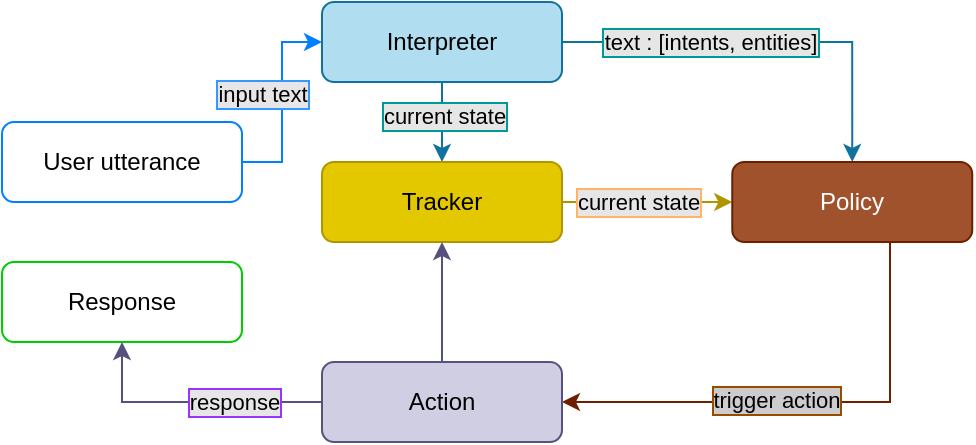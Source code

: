 <mxfile version="17.1.3" type="device"><diagram id="piazPbkdMj_IoHwPLcfs" name="Page-1"><mxGraphModel dx="1539" dy="735" grid="1" gridSize="10" guides="1" tooltips="1" connect="1" arrows="1" fold="1" page="1" pageScale="1" pageWidth="850" pageHeight="1100" math="0" shadow="0"><root><mxCell id="0"/><mxCell id="1" parent="0"/><mxCell id="3pHiF_spXMnHRB5wTJL--10" value="" style="edgeStyle=orthogonalEdgeStyle;rounded=0;orthogonalLoop=1;jettySize=auto;html=1;entryX=0.5;entryY=0;entryDx=0;entryDy=0;fillColor=#b1ddf0;strokeColor=#10739e;" edge="1" parent="1" source="3pHiF_spXMnHRB5wTJL--1" target="3pHiF_spXMnHRB5wTJL--5"><mxGeometry relative="1" as="geometry"><mxPoint x="350" y="120" as="targetPoint"/></mxGeometry></mxCell><mxCell id="3pHiF_spXMnHRB5wTJL--17" value="text : [intents, entities]" style="edgeLabel;html=1;align=center;verticalAlign=middle;resizable=0;points=[];labelBackgroundColor=#E6E6E6;labelBorderColor=#009999;" vertex="1" connectable="0" parent="3pHiF_spXMnHRB5wTJL--10"><mxGeometry x="-0.387" relative="1" as="geometry"><mxPoint x="11" as="offset"/></mxGeometry></mxCell><mxCell id="3pHiF_spXMnHRB5wTJL--18" value="" style="edgeStyle=orthogonalEdgeStyle;rounded=0;orthogonalLoop=1;jettySize=auto;html=1;fontColor=#00CCCC;strokeColor=#10739e;fillColor=#b1ddf0;" edge="1" parent="1" source="3pHiF_spXMnHRB5wTJL--1" target="3pHiF_spXMnHRB5wTJL--4"><mxGeometry relative="1" as="geometry"/></mxCell><mxCell id="3pHiF_spXMnHRB5wTJL--19" value="current state" style="edgeLabel;html=1;align=center;verticalAlign=middle;resizable=0;points=[];fontColor=#000000;labelBackgroundColor=#E6E6E6;labelBorderColor=#009999;" vertex="1" connectable="0" parent="3pHiF_spXMnHRB5wTJL--18"><mxGeometry x="-0.15" y="1" relative="1" as="geometry"><mxPoint as="offset"/></mxGeometry></mxCell><mxCell id="3pHiF_spXMnHRB5wTJL--1" value="Interpreter" style="rounded=1;whiteSpace=wrap;html=1;fillColor=#b1ddf0;strokeColor=#10739e;" vertex="1" parent="1"><mxGeometry x="150" y="100" width="120" height="40" as="geometry"/></mxCell><mxCell id="3pHiF_spXMnHRB5wTJL--8" value="" style="edgeStyle=orthogonalEdgeStyle;rounded=0;orthogonalLoop=1;jettySize=auto;html=1;entryX=0;entryY=0.5;entryDx=0;entryDy=0;fillColor=#b1ddf0;strokeColor=#007FFF;" edge="1" parent="1" source="3pHiF_spXMnHRB5wTJL--2" target="3pHiF_spXMnHRB5wTJL--1"><mxGeometry relative="1" as="geometry"/></mxCell><mxCell id="3pHiF_spXMnHRB5wTJL--16" value="input text" style="edgeLabel;html=1;align=center;verticalAlign=middle;resizable=0;points=[];labelBorderColor=#3399FF;labelBackgroundColor=#E6E6E6;" vertex="1" connectable="0" parent="3pHiF_spXMnHRB5wTJL--8"><mxGeometry x="0.08" y="-1" relative="1" as="geometry"><mxPoint x="-11" as="offset"/></mxGeometry></mxCell><mxCell id="3pHiF_spXMnHRB5wTJL--2" value="User utterance" style="rounded=1;whiteSpace=wrap;html=1;strokeColor=#007FFF;" vertex="1" parent="1"><mxGeometry x="-10" y="160" width="120" height="40" as="geometry"/></mxCell><mxCell id="3pHiF_spXMnHRB5wTJL--3" value="Response" style="rounded=1;whiteSpace=wrap;html=1;strokeColor=#00CC00;" vertex="1" parent="1"><mxGeometry x="-10" y="230" width="120" height="40" as="geometry"/></mxCell><mxCell id="3pHiF_spXMnHRB5wTJL--14" value="" style="edgeStyle=orthogonalEdgeStyle;rounded=0;orthogonalLoop=1;jettySize=auto;html=1;strokeColor=#B09500;fillColor=#e3c800;" edge="1" parent="1" source="3pHiF_spXMnHRB5wTJL--4" target="3pHiF_spXMnHRB5wTJL--5"><mxGeometry relative="1" as="geometry"/></mxCell><mxCell id="3pHiF_spXMnHRB5wTJL--20" value="current state" style="edgeLabel;html=1;align=center;verticalAlign=middle;resizable=0;points=[];fontColor=#000000;labelBackgroundColor=#E6E6E6;labelBorderColor=#FFB366;" vertex="1" connectable="0" parent="3pHiF_spXMnHRB5wTJL--14"><mxGeometry x="0.28" y="1" relative="1" as="geometry"><mxPoint x="-17" y="1" as="offset"/></mxGeometry></mxCell><mxCell id="3pHiF_spXMnHRB5wTJL--4" value="Tracker" style="rounded=1;whiteSpace=wrap;html=1;fillColor=#e3c800;strokeColor=#B09500;fontColor=#000000;" vertex="1" parent="1"><mxGeometry x="150" y="180" width="120" height="40" as="geometry"/></mxCell><mxCell id="3pHiF_spXMnHRB5wTJL--12" value="" style="edgeStyle=orthogonalEdgeStyle;rounded=0;orthogonalLoop=1;jettySize=auto;html=1;strokeColor=#6D1F00;entryX=1;entryY=0.5;entryDx=0;entryDy=0;fillColor=#a0522d;" edge="1" parent="1" source="3pHiF_spXMnHRB5wTJL--5" target="3pHiF_spXMnHRB5wTJL--6"><mxGeometry relative="1" as="geometry"><mxPoint x="360" y="300" as="targetPoint"/><Array as="points"><mxPoint x="434" y="300"/></Array></mxGeometry></mxCell><mxCell id="3pHiF_spXMnHRB5wTJL--21" value="trigger action" style="edgeLabel;html=1;align=center;verticalAlign=middle;resizable=0;points=[];fontColor=#000000;labelBackgroundColor=#CCCCCC;labelBorderColor=#994C00;" vertex="1" connectable="0" parent="3pHiF_spXMnHRB5wTJL--12"><mxGeometry x="0.121" y="-1" relative="1" as="geometry"><mxPoint as="offset"/></mxGeometry></mxCell><mxCell id="3pHiF_spXMnHRB5wTJL--5" value="Policy" style="rounded=1;whiteSpace=wrap;html=1;fillColor=#a0522d;strokeColor=#6D1F00;fontColor=#ffffff;" vertex="1" parent="1"><mxGeometry x="355.13" y="180" width="120" height="40" as="geometry"/></mxCell><mxCell id="3pHiF_spXMnHRB5wTJL--13" value="" style="edgeStyle=orthogonalEdgeStyle;rounded=0;orthogonalLoop=1;jettySize=auto;html=1;strokeColor=#56517e;fillColor=#d0cee2;" edge="1" parent="1" source="3pHiF_spXMnHRB5wTJL--6" target="3pHiF_spXMnHRB5wTJL--4"><mxGeometry relative="1" as="geometry"/></mxCell><mxCell id="3pHiF_spXMnHRB5wTJL--15" value="" style="edgeStyle=orthogonalEdgeStyle;rounded=0;orthogonalLoop=1;jettySize=auto;html=1;strokeColor=#56517e;fillColor=#d0cee2;" edge="1" parent="1" source="3pHiF_spXMnHRB5wTJL--6" target="3pHiF_spXMnHRB5wTJL--3"><mxGeometry relative="1" as="geometry"/></mxCell><mxCell id="3pHiF_spXMnHRB5wTJL--22" value="response" style="edgeLabel;html=1;align=center;verticalAlign=middle;resizable=0;points=[];fontColor=#000000;labelBorderColor=#9933FF;labelBackgroundColor=#E6E6E6;" vertex="1" connectable="0" parent="3pHiF_spXMnHRB5wTJL--15"><mxGeometry x="-0.527" y="-3" relative="1" as="geometry"><mxPoint x="-14" y="3" as="offset"/></mxGeometry></mxCell><mxCell id="3pHiF_spXMnHRB5wTJL--6" value="Action" style="rounded=1;whiteSpace=wrap;html=1;fillColor=#d0cee2;strokeColor=#56517e;" vertex="1" parent="1"><mxGeometry x="150" y="280" width="120" height="40" as="geometry"/></mxCell></root></mxGraphModel></diagram></mxfile>